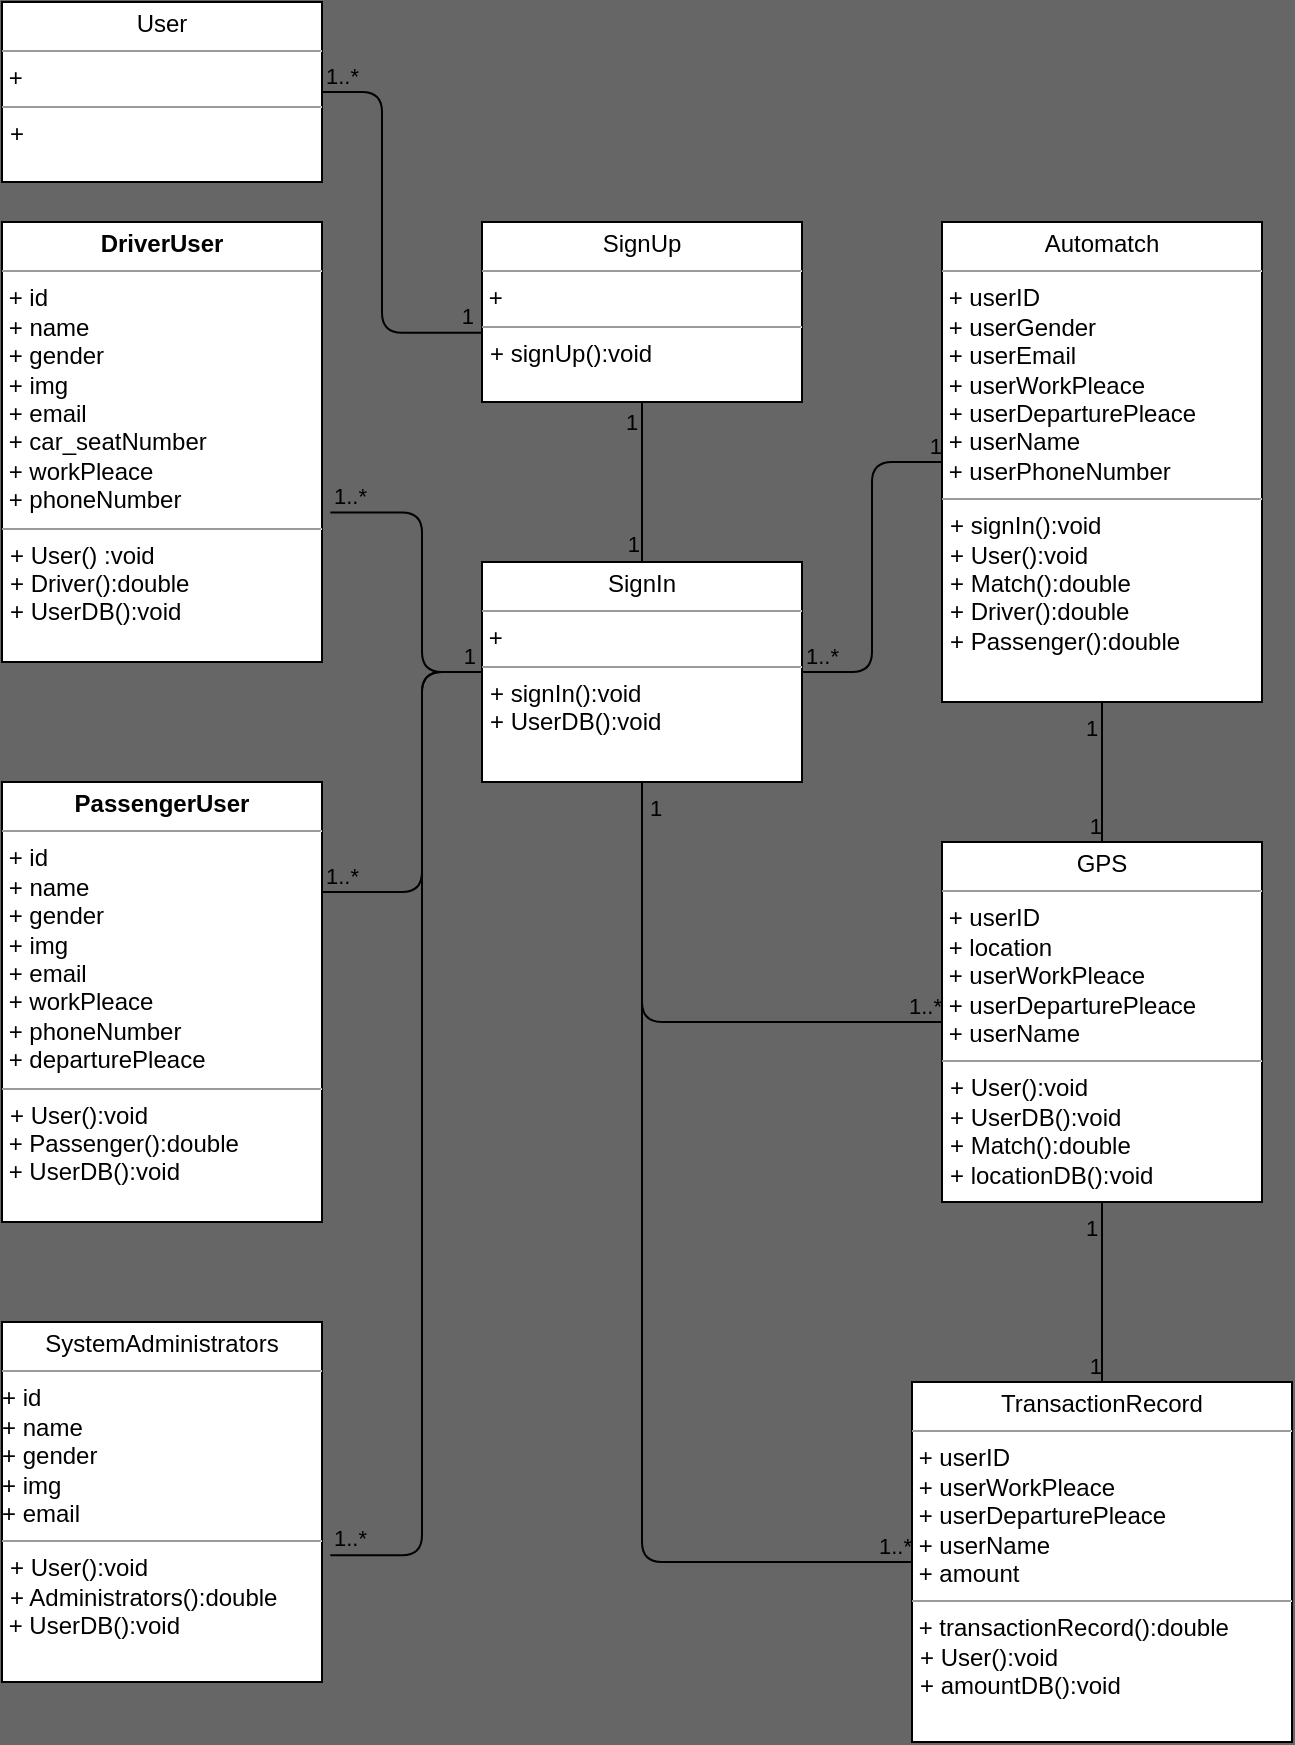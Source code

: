 <mxfile>
    <diagram id="4w9VsvgNRBpLZ9Vrv5Sk" name="作業">
        <mxGraphModel dx="965" dy="866" grid="1" gridSize="10" guides="1" tooltips="1" connect="1" arrows="1" fold="1" page="0" pageScale="1" pageWidth="827" pageHeight="1169" background="#666666" math="0" shadow="0">
            <root>
                <mxCell id="gzULPtIPlF57TzexlcSB-0"/>
                <mxCell id="gzULPtIPlF57TzexlcSB-1" parent="gzULPtIPlF57TzexlcSB-0"/>
                <mxCell id="0" value="&lt;p style=&quot;margin: 0px ; margin-top: 4px ; text-align: center&quot;&gt;&lt;b&gt;DriverUser&lt;/b&gt;&lt;/p&gt;&lt;hr size=&quot;1&quot;&gt;&amp;nbsp;+ id&lt;br&gt;&amp;nbsp;+&amp;nbsp;&lt;span&gt;name&lt;br&gt;&lt;/span&gt;&amp;nbsp;+ gender&lt;br&gt;&amp;nbsp;+&amp;nbsp;&lt;span&gt;img&lt;br&gt;&lt;/span&gt;&amp;nbsp;+ email&lt;br&gt;&amp;nbsp;+ car_seatNumber&lt;br&gt;&amp;nbsp;+ workPleace&lt;br&gt;&amp;nbsp;+ phoneNumber&lt;br&gt;&lt;hr size=&quot;1&quot;&gt;&lt;p style=&quot;margin: 0px ; margin-left: 4px&quot;&gt;+ User() :void&lt;/p&gt;&lt;p style=&quot;margin: 0px ; margin-left: 4px&quot;&gt;+ Driver():double&lt;br&gt;&lt;/p&gt;&lt;p style=&quot;margin: 0px ; margin-left: 4px&quot;&gt;+ UserDB():void&lt;/p&gt;" style="verticalAlign=top;align=left;overflow=fill;fontSize=12;fontFamily=Helvetica;html=1;" parent="gzULPtIPlF57TzexlcSB-1" vertex="1">
                    <mxGeometry x="60" y="40" width="160" height="220" as="geometry"/>
                </mxCell>
                <mxCell id="1" value="&lt;p style=&quot;margin: 0px ; margin-top: 4px ; text-align: center&quot;&gt;&lt;b&gt;PassengerUser&lt;/b&gt;&lt;/p&gt;&lt;hr size=&quot;1&quot;&gt;&amp;nbsp;+ id&lt;br&gt;&amp;nbsp;+&amp;nbsp;&lt;span&gt;name&lt;br&gt;&lt;/span&gt;&amp;nbsp;+ gender&lt;br&gt;&amp;nbsp;+&amp;nbsp;&lt;span&gt;img&lt;br&gt;&lt;/span&gt;&amp;nbsp;+ email&lt;br&gt;&amp;nbsp;+ workPleace&lt;br&gt;&amp;nbsp;+ phoneNumber&lt;br&gt;&amp;nbsp;+ departurePleace&lt;br&gt;&lt;hr size=&quot;1&quot;&gt;&lt;p style=&quot;margin: 0px ; margin-left: 4px&quot;&gt;+ User():void&lt;/p&gt;&amp;nbsp;+ Passenger():double&lt;br&gt;&amp;nbsp;+ UserDB():void&lt;br&gt;&lt;p style=&quot;margin: 0px ; margin-left: 4px&quot;&gt;&amp;nbsp;&lt;/p&gt;" style="verticalAlign=top;align=left;overflow=fill;fontSize=12;fontFamily=Helvetica;html=1;" parent="gzULPtIPlF57TzexlcSB-1" vertex="1">
                    <mxGeometry x="60" y="320" width="160" height="220" as="geometry"/>
                </mxCell>
                <mxCell id="2" value="&lt;p style=&quot;margin: 0px ; margin-top: 4px ; text-align: center&quot;&gt;SystemAdministrators&lt;/p&gt;&lt;hr size=&quot;1&quot;&gt;+ id&lt;br&gt;+&amp;nbsp;&lt;span&gt;name&lt;br&gt;&lt;/span&gt;+ gender&lt;br&gt;+&amp;nbsp;&lt;span&gt;img&lt;br&gt;&lt;/span&gt;+ email&lt;br&gt;&lt;hr size=&quot;1&quot;&gt;&lt;p style=&quot;margin: 0px ; margin-left: 4px&quot;&gt;+ User():void&lt;br&gt;&lt;/p&gt;&lt;p style=&quot;margin: 0px ; margin-left: 4px&quot;&gt;+ Administrators():double&lt;/p&gt;&amp;nbsp;+ UserDB():void&lt;p style=&quot;margin: 0px ; margin-left: 4px&quot;&gt;&amp;nbsp;&lt;/p&gt;" style="verticalAlign=top;align=left;overflow=fill;fontSize=12;fontFamily=Helvetica;html=1;" parent="gzULPtIPlF57TzexlcSB-1" vertex="1">
                    <mxGeometry x="60" y="590" width="160" height="180" as="geometry"/>
                </mxCell>
                <mxCell id="3" value="&lt;p style=&quot;margin: 0px ; margin-top: 4px ; text-align: center&quot;&gt;SignUp&lt;/p&gt;&lt;hr size=&quot;1&quot;&gt;&amp;nbsp;+&lt;br&gt;&lt;hr size=&quot;1&quot;&gt;&lt;p style=&quot;margin: 0px ; margin-left: 4px&quot;&gt;+ signUp():void&lt;/p&gt;" style="verticalAlign=top;align=left;overflow=fill;fontSize=12;fontFamily=Helvetica;html=1;" parent="gzULPtIPlF57TzexlcSB-1" vertex="1">
                    <mxGeometry x="300" y="40" width="160" height="90" as="geometry"/>
                </mxCell>
                <mxCell id="4" value="&lt;p style=&quot;margin: 0px ; margin-top: 4px ; text-align: center&quot;&gt;SignIn&lt;/p&gt;&lt;hr size=&quot;1&quot;&gt;&amp;nbsp;+&lt;br&gt;&lt;hr size=&quot;1&quot;&gt;&lt;p style=&quot;margin: 0px ; margin-left: 4px&quot;&gt;+ signIn():void&lt;/p&gt;&lt;p style=&quot;margin: 0px ; margin-left: 4px&quot;&gt;+ UserDB():void&lt;/p&gt;" style="verticalAlign=top;align=left;overflow=fill;fontSize=12;fontFamily=Helvetica;html=1;" parent="gzULPtIPlF57TzexlcSB-1" vertex="1">
                    <mxGeometry x="300" y="210" width="160" height="110" as="geometry"/>
                </mxCell>
                <mxCell id="5" value="&lt;p style=&quot;margin: 0px ; margin-top: 4px ; text-align: center&quot;&gt;Automatch&lt;/p&gt;&lt;hr size=&quot;1&quot;&gt;&amp;nbsp;+ userID&amp;nbsp;&lt;br&gt;&amp;nbsp;+ userGender&lt;br&gt;&amp;nbsp;+ userEmail&lt;br&gt;&amp;nbsp;+ userWorkPleace&lt;br&gt;&amp;nbsp;+ userDeparturePleace&lt;br&gt;&amp;nbsp;+ userName&lt;br&gt;&amp;nbsp;+ userPhoneNumber&lt;br&gt;&lt;hr size=&quot;1&quot;&gt;&lt;p style=&quot;margin: 0px ; margin-left: 4px&quot;&gt;+ signIn():void&lt;/p&gt;&lt;p style=&quot;margin: 0px ; margin-left: 4px&quot;&gt;+ User():void&lt;br&gt;&lt;/p&gt;&lt;p style=&quot;margin: 0px ; margin-left: 4px&quot;&gt;+ Match():double&lt;/p&gt;&lt;p style=&quot;margin: 0px ; margin-left: 4px&quot;&gt;+ Driver():double&lt;br&gt;&lt;/p&gt;&lt;p style=&quot;margin: 0px ; margin-left: 4px&quot;&gt;+ Passenger():double&lt;br&gt;&lt;/p&gt;" style="verticalAlign=top;align=left;overflow=fill;fontSize=12;fontFamily=Helvetica;html=1;" parent="gzULPtIPlF57TzexlcSB-1" vertex="1">
                    <mxGeometry x="530" y="40" width="160" height="240" as="geometry"/>
                </mxCell>
                <mxCell id="6" value="&lt;p style=&quot;margin: 0px ; margin-top: 4px ; text-align: center&quot;&gt;GPS&lt;/p&gt;&lt;hr size=&quot;1&quot;&gt;&amp;nbsp;+ userID&lt;br&gt;&amp;nbsp;+ location&lt;br&gt;&amp;nbsp;+ userWorkPleace&lt;br&gt;&amp;nbsp;+ userDeparturePleace&lt;br&gt;&amp;nbsp;+ userName&lt;br&gt;&lt;hr size=&quot;1&quot;&gt;&lt;p style=&quot;margin: 0px ; margin-left: 4px&quot;&gt;&lt;span&gt;+ User():void&lt;/span&gt;&lt;br&gt;&lt;/p&gt;&lt;p style=&quot;margin: 0px ; margin-left: 4px&quot;&gt;+ UserDB():void&lt;/p&gt;&lt;p style=&quot;margin: 0px ; margin-left: 4px&quot;&gt;+ Match():double&lt;/p&gt;&lt;p style=&quot;margin: 0px ; margin-left: 4px&quot;&gt;+ locationDB():void&lt;/p&gt;" style="verticalAlign=top;align=left;overflow=fill;fontSize=12;fontFamily=Helvetica;html=1;" parent="gzULPtIPlF57TzexlcSB-1" vertex="1">
                    <mxGeometry x="530" y="350" width="160" height="180" as="geometry"/>
                </mxCell>
                <mxCell id="7" value="&lt;p style=&quot;margin: 0px ; margin-top: 4px ; text-align: center&quot;&gt;TransactionRecord&lt;br&gt;&lt;/p&gt;&lt;hr size=&quot;1&quot;&gt;&amp;nbsp;+ userID&lt;br&gt;&amp;nbsp;+ userWorkPleace&lt;br&gt;&amp;nbsp;+ userDeparturePleace&lt;br&gt;&amp;nbsp;+ userName&lt;br&gt;&amp;nbsp;+ amount&lt;br&gt;&lt;hr size=&quot;1&quot;&gt;&lt;p style=&quot;margin: 0px ; margin-left: 4px&quot;&gt;&lt;/p&gt;&amp;nbsp;+ transactionRecord():double&lt;p style=&quot;margin: 0px ; margin-left: 4px&quot;&gt;+ User():void&lt;/p&gt;&lt;p style=&quot;margin: 0px ; margin-left: 4px&quot;&gt;+ amountDB():void&lt;/p&gt;" style="verticalAlign=top;align=left;overflow=fill;fontSize=12;fontFamily=Helvetica;html=1;" parent="gzULPtIPlF57TzexlcSB-1" vertex="1">
                    <mxGeometry x="515" y="620" width="190" height="180" as="geometry"/>
                </mxCell>
                <mxCell id="8" value="" style="endArrow=none;html=1;edgeStyle=orthogonalEdgeStyle;exitX=1;exitY=0.5;exitDx=0;exitDy=0;entryX=-0.001;entryY=0.615;entryDx=0;entryDy=0;entryPerimeter=0;" parent="gzULPtIPlF57TzexlcSB-1" source="65" target="3" edge="1">
                    <mxGeometry relative="1" as="geometry">
                        <mxPoint x="250" y="560" as="sourcePoint"/>
                        <mxPoint x="260" y="260" as="targetPoint"/>
                        <Array as="points">
                            <mxPoint x="250" y="-25"/>
                            <mxPoint x="250" y="95"/>
                        </Array>
                    </mxGeometry>
                </mxCell>
                <mxCell id="9" value="1..*" style="edgeLabel;resizable=0;html=1;align=left;verticalAlign=bottom;labelBackgroundColor=none;" parent="8" connectable="0" vertex="1">
                    <mxGeometry x="-1" relative="1" as="geometry"/>
                </mxCell>
                <mxCell id="10" value="1" style="edgeLabel;resizable=0;html=1;align=right;verticalAlign=bottom;labelBackgroundColor=none;" parent="8" connectable="0" vertex="1">
                    <mxGeometry x="1" relative="1" as="geometry">
                        <mxPoint x="-3" as="offset"/>
                    </mxGeometry>
                </mxCell>
                <mxCell id="14" value="" style="endArrow=none;html=1;edgeStyle=orthogonalEdgeStyle;exitX=1;exitY=0.5;exitDx=0;exitDy=0;entryX=0;entryY=0.5;entryDx=0;entryDy=0;" parent="gzULPtIPlF57TzexlcSB-1" source="4" target="5" edge="1">
                    <mxGeometry relative="1" as="geometry">
                        <mxPoint x="270" y="580" as="sourcePoint"/>
                        <mxPoint x="500" y="360" as="targetPoint"/>
                    </mxGeometry>
                </mxCell>
                <mxCell id="15" value="1..*" style="edgeLabel;resizable=0;html=1;align=left;verticalAlign=bottom;labelBackgroundColor=none;" parent="14" connectable="0" vertex="1">
                    <mxGeometry x="-1" relative="1" as="geometry"/>
                </mxCell>
                <mxCell id="16" value="1" style="edgeLabel;resizable=0;html=1;align=right;verticalAlign=bottom;labelBackgroundColor=none;" parent="14" connectable="0" vertex="1">
                    <mxGeometry x="1" relative="1" as="geometry"/>
                </mxCell>
                <mxCell id="17" value="" style="endArrow=none;html=1;edgeStyle=orthogonalEdgeStyle;exitX=0.5;exitY=1;exitDx=0;exitDy=0;entryX=0;entryY=0.5;entryDx=0;entryDy=0;" parent="gzULPtIPlF57TzexlcSB-1" source="4" target="6" edge="1">
                    <mxGeometry relative="1" as="geometry">
                        <mxPoint x="280" y="590" as="sourcePoint"/>
                        <mxPoint x="440" y="590" as="targetPoint"/>
                    </mxGeometry>
                </mxCell>
                <mxCell id="18" value="1" style="edgeLabel;resizable=0;html=1;align=left;verticalAlign=bottom;labelBackgroundColor=none;" parent="17" connectable="0" vertex="1">
                    <mxGeometry x="-1" relative="1" as="geometry">
                        <mxPoint x="2" y="21" as="offset"/>
                    </mxGeometry>
                </mxCell>
                <mxCell id="19" value="1..*" style="edgeLabel;resizable=0;html=1;align=right;verticalAlign=bottom;labelBackgroundColor=none;" parent="17" connectable="0" vertex="1">
                    <mxGeometry x="1" relative="1" as="geometry"/>
                </mxCell>
                <mxCell id="20" value="" style="endArrow=none;html=1;edgeStyle=orthogonalEdgeStyle;exitX=1.026;exitY=0.648;exitDx=0;exitDy=0;exitPerimeter=0;entryX=0;entryY=0.5;entryDx=0;entryDy=0;" parent="gzULPtIPlF57TzexlcSB-1" source="2" target="4" edge="1">
                    <mxGeometry relative="1" as="geometry">
                        <mxPoint x="290" y="600" as="sourcePoint"/>
                        <mxPoint x="450" y="600" as="targetPoint"/>
                        <Array as="points">
                            <mxPoint x="270" y="707"/>
                            <mxPoint x="270" y="265"/>
                        </Array>
                    </mxGeometry>
                </mxCell>
                <mxCell id="21" value="1..*" style="edgeLabel;resizable=0;html=1;align=left;verticalAlign=bottom;labelBackgroundColor=none;" parent="20" connectable="0" vertex="1">
                    <mxGeometry x="-1" relative="1" as="geometry"/>
                </mxCell>
                <mxCell id="22" value="1" style="edgeLabel;resizable=0;html=1;align=right;verticalAlign=bottom;labelBackgroundColor=none;" parent="20" connectable="0" vertex="1">
                    <mxGeometry x="1" relative="1" as="geometry">
                        <mxPoint x="-3" as="offset"/>
                    </mxGeometry>
                </mxCell>
                <mxCell id="24" value="" style="endArrow=none;html=1;edgeStyle=orthogonalEdgeStyle;exitX=0.5;exitY=1;exitDx=0;exitDy=0;entryX=0.5;entryY=0;entryDx=0;entryDy=0;" parent="gzULPtIPlF57TzexlcSB-1" source="3" target="4" edge="1">
                    <mxGeometry relative="1" as="geometry">
                        <mxPoint x="340" y="360" as="sourcePoint"/>
                        <mxPoint x="470" y="360" as="targetPoint"/>
                    </mxGeometry>
                </mxCell>
                <mxCell id="25" value="1" style="edgeLabel;resizable=0;html=1;align=left;verticalAlign=bottom;labelBackgroundColor=none;" parent="24" connectable="0" vertex="1">
                    <mxGeometry x="-1" relative="1" as="geometry">
                        <mxPoint x="-10" y="18" as="offset"/>
                    </mxGeometry>
                </mxCell>
                <mxCell id="26" value="1" style="edgeLabel;resizable=0;html=1;align=right;verticalAlign=bottom;labelBackgroundColor=none;" parent="24" connectable="0" vertex="1">
                    <mxGeometry x="1" relative="1" as="geometry">
                        <mxPoint x="-1" y="-1" as="offset"/>
                    </mxGeometry>
                </mxCell>
                <mxCell id="27" value="" style="endArrow=none;html=1;edgeStyle=orthogonalEdgeStyle;exitX=0.5;exitY=1;exitDx=0;exitDy=0;entryX=0;entryY=0.5;entryDx=0;entryDy=0;" parent="gzULPtIPlF57TzexlcSB-1" source="4" target="7" edge="1">
                    <mxGeometry relative="1" as="geometry">
                        <mxPoint x="390" y="330" as="sourcePoint"/>
                        <mxPoint x="450" y="600" as="targetPoint"/>
                    </mxGeometry>
                </mxCell>
                <mxCell id="29" value="1..*" style="edgeLabel;resizable=0;html=1;align=right;verticalAlign=bottom;labelBackgroundColor=none;" parent="27" connectable="0" vertex="1">
                    <mxGeometry x="1" relative="1" as="geometry"/>
                </mxCell>
                <mxCell id="30" value="" style="endArrow=none;html=1;edgeStyle=orthogonalEdgeStyle;exitX=0.5;exitY=1;exitDx=0;exitDy=0;entryX=0.5;entryY=0;entryDx=0;entryDy=0;" parent="gzULPtIPlF57TzexlcSB-1" source="5" target="6" edge="1">
                    <mxGeometry relative="1" as="geometry">
                        <mxPoint x="390" y="330" as="sourcePoint"/>
                        <mxPoint x="540" y="440" as="targetPoint"/>
                    </mxGeometry>
                </mxCell>
                <mxCell id="31" value="1" style="edgeLabel;resizable=0;html=1;align=left;verticalAlign=bottom;labelBackgroundColor=none;" parent="30" connectable="0" vertex="1">
                    <mxGeometry x="-1" relative="1" as="geometry">
                        <mxPoint x="-10" y="21" as="offset"/>
                    </mxGeometry>
                </mxCell>
                <mxCell id="32" value="1" style="edgeLabel;resizable=0;html=1;align=right;verticalAlign=bottom;labelBackgroundColor=none;" parent="30" connectable="0" vertex="1">
                    <mxGeometry x="1" relative="1" as="geometry"/>
                </mxCell>
                <mxCell id="33" value="" style="endArrow=none;html=1;edgeStyle=orthogonalEdgeStyle;exitX=0.5;exitY=1;exitDx=0;exitDy=0;entryX=0.5;entryY=0;entryDx=0;entryDy=0;" parent="gzULPtIPlF57TzexlcSB-1" source="6" target="7" edge="1">
                    <mxGeometry relative="1" as="geometry">
                        <mxPoint x="620" y="290" as="sourcePoint"/>
                        <mxPoint x="620" y="350" as="targetPoint"/>
                    </mxGeometry>
                </mxCell>
                <mxCell id="34" value="1" style="edgeLabel;resizable=0;html=1;align=left;verticalAlign=bottom;labelBackgroundColor=none;" parent="33" connectable="0" vertex="1">
                    <mxGeometry x="-1" relative="1" as="geometry">
                        <mxPoint x="-10" y="21" as="offset"/>
                    </mxGeometry>
                </mxCell>
                <mxCell id="35" value="1" style="edgeLabel;resizable=0;html=1;align=right;verticalAlign=bottom;labelBackgroundColor=none;" parent="33" connectable="0" vertex="1">
                    <mxGeometry x="1" relative="1" as="geometry"/>
                </mxCell>
                <mxCell id="59" value="" style="endArrow=none;html=1;edgeStyle=orthogonalEdgeStyle;exitX=1;exitY=0.25;exitDx=0;exitDy=0;entryX=0;entryY=0.5;entryDx=0;entryDy=0;" edge="1" parent="gzULPtIPlF57TzexlcSB-1" source="1" target="4">
                    <mxGeometry relative="1" as="geometry">
                        <mxPoint x="234.16" y="716.64" as="sourcePoint"/>
                        <mxPoint x="310" y="275" as="targetPoint"/>
                        <Array as="points">
                            <mxPoint x="270" y="375"/>
                            <mxPoint x="270" y="265"/>
                        </Array>
                    </mxGeometry>
                </mxCell>
                <mxCell id="60" value="1..*" style="edgeLabel;resizable=0;html=1;align=left;verticalAlign=bottom;labelBackgroundColor=none;" connectable="0" vertex="1" parent="59">
                    <mxGeometry x="-1" relative="1" as="geometry"/>
                </mxCell>
                <mxCell id="62" value="" style="endArrow=none;html=1;edgeStyle=orthogonalEdgeStyle;entryX=0;entryY=0.5;entryDx=0;entryDy=0;exitX=1.026;exitY=0.66;exitDx=0;exitDy=0;exitPerimeter=0;" edge="1" parent="gzULPtIPlF57TzexlcSB-1" source="0" target="4">
                    <mxGeometry relative="1" as="geometry">
                        <mxPoint x="240" y="470" as="sourcePoint"/>
                        <mxPoint x="320" y="285" as="targetPoint"/>
                        <Array as="points">
                            <mxPoint x="270" y="185"/>
                            <mxPoint x="270" y="265"/>
                        </Array>
                    </mxGeometry>
                </mxCell>
                <mxCell id="63" value="1..*" style="edgeLabel;resizable=0;html=1;align=left;verticalAlign=bottom;labelBackgroundColor=none;" connectable="0" vertex="1" parent="62">
                    <mxGeometry x="-1" relative="1" as="geometry"/>
                </mxCell>
                <mxCell id="65" value="&lt;p style=&quot;margin: 0px ; margin-top: 4px ; text-align: center&quot;&gt;User&lt;/p&gt;&lt;hr size=&quot;1&quot;&gt;&amp;nbsp;+&lt;br&gt;&lt;hr size=&quot;1&quot;&gt;&lt;p style=&quot;margin: 0px ; margin-left: 4px&quot;&gt;+&amp;nbsp;&lt;/p&gt;" style="verticalAlign=top;align=left;overflow=fill;fontSize=12;fontFamily=Helvetica;html=1;" vertex="1" parent="gzULPtIPlF57TzexlcSB-1">
                    <mxGeometry x="60" y="-70" width="160" height="90" as="geometry"/>
                </mxCell>
            </root>
        </mxGraphModel>
    </diagram>
</mxfile>